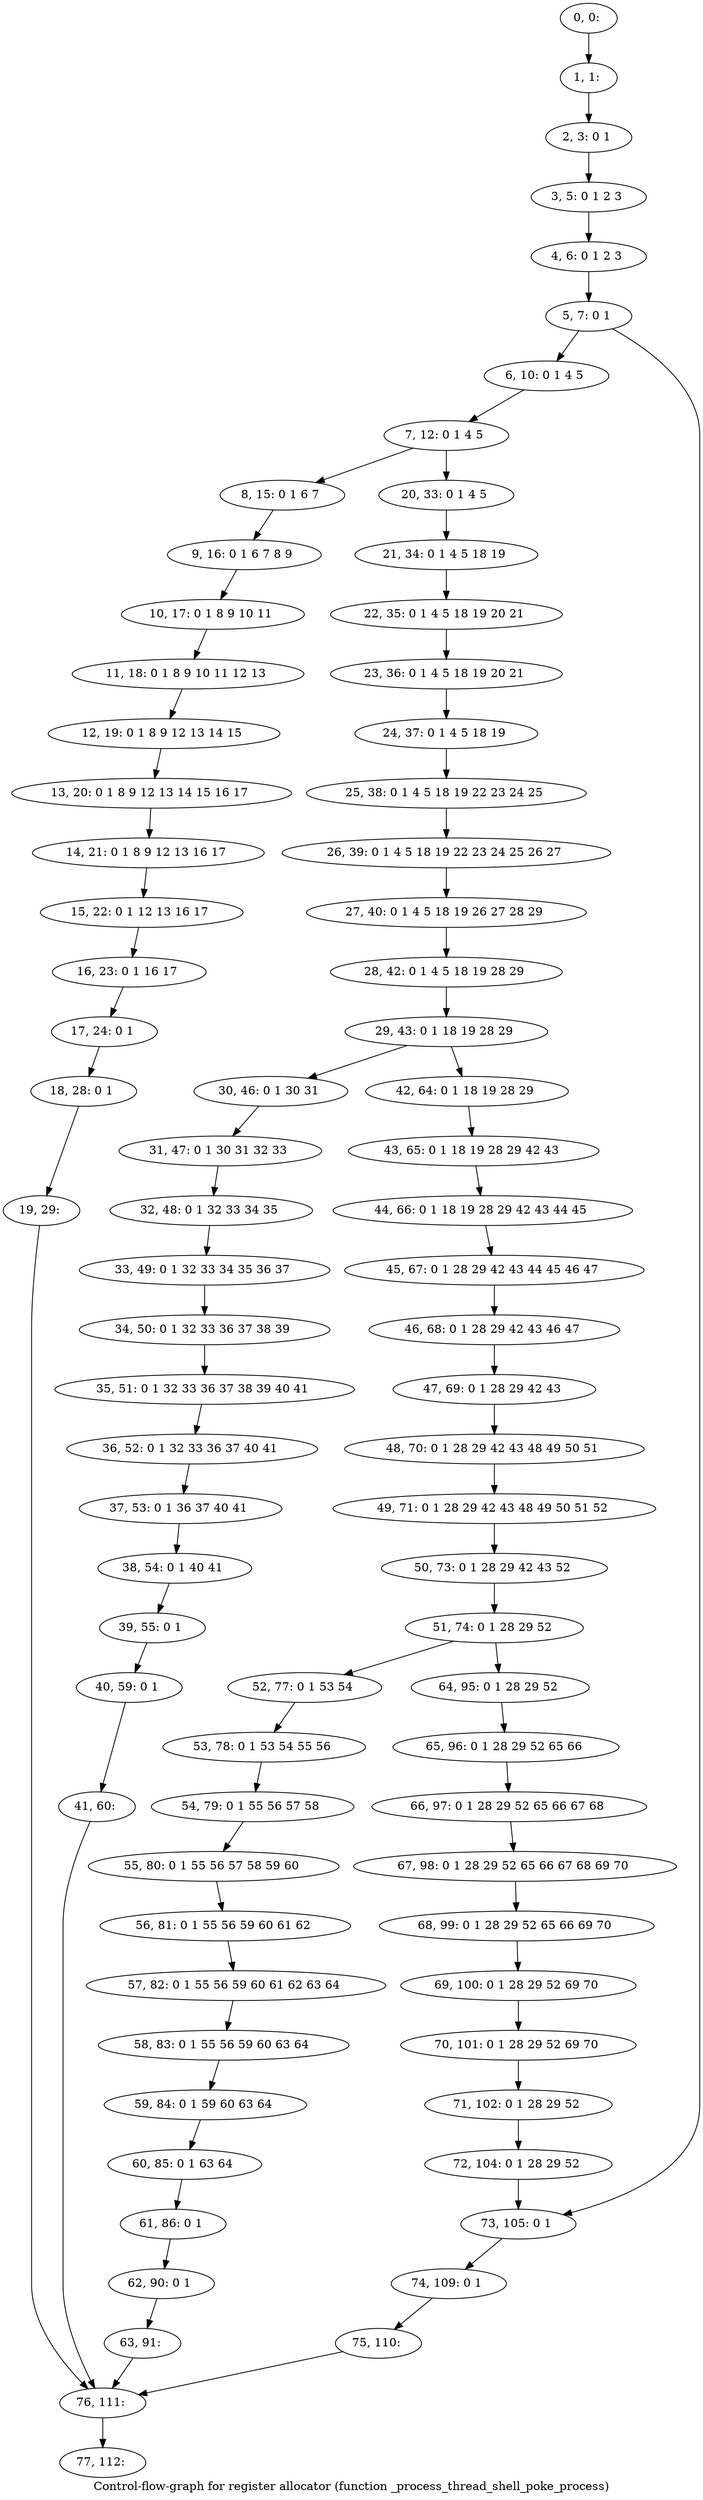 digraph G {
graph [label="Control-flow-graph for register allocator (function _process_thread_shell_poke_process)"]
0[label="0, 0: "];
1[label="1, 1: "];
2[label="2, 3: 0 1 "];
3[label="3, 5: 0 1 2 3 "];
4[label="4, 6: 0 1 2 3 "];
5[label="5, 7: 0 1 "];
6[label="6, 10: 0 1 4 5 "];
7[label="7, 12: 0 1 4 5 "];
8[label="8, 15: 0 1 6 7 "];
9[label="9, 16: 0 1 6 7 8 9 "];
10[label="10, 17: 0 1 8 9 10 11 "];
11[label="11, 18: 0 1 8 9 10 11 12 13 "];
12[label="12, 19: 0 1 8 9 12 13 14 15 "];
13[label="13, 20: 0 1 8 9 12 13 14 15 16 17 "];
14[label="14, 21: 0 1 8 9 12 13 16 17 "];
15[label="15, 22: 0 1 12 13 16 17 "];
16[label="16, 23: 0 1 16 17 "];
17[label="17, 24: 0 1 "];
18[label="18, 28: 0 1 "];
19[label="19, 29: "];
20[label="20, 33: 0 1 4 5 "];
21[label="21, 34: 0 1 4 5 18 19 "];
22[label="22, 35: 0 1 4 5 18 19 20 21 "];
23[label="23, 36: 0 1 4 5 18 19 20 21 "];
24[label="24, 37: 0 1 4 5 18 19 "];
25[label="25, 38: 0 1 4 5 18 19 22 23 24 25 "];
26[label="26, 39: 0 1 4 5 18 19 22 23 24 25 26 27 "];
27[label="27, 40: 0 1 4 5 18 19 26 27 28 29 "];
28[label="28, 42: 0 1 4 5 18 19 28 29 "];
29[label="29, 43: 0 1 18 19 28 29 "];
30[label="30, 46: 0 1 30 31 "];
31[label="31, 47: 0 1 30 31 32 33 "];
32[label="32, 48: 0 1 32 33 34 35 "];
33[label="33, 49: 0 1 32 33 34 35 36 37 "];
34[label="34, 50: 0 1 32 33 36 37 38 39 "];
35[label="35, 51: 0 1 32 33 36 37 38 39 40 41 "];
36[label="36, 52: 0 1 32 33 36 37 40 41 "];
37[label="37, 53: 0 1 36 37 40 41 "];
38[label="38, 54: 0 1 40 41 "];
39[label="39, 55: 0 1 "];
40[label="40, 59: 0 1 "];
41[label="41, 60: "];
42[label="42, 64: 0 1 18 19 28 29 "];
43[label="43, 65: 0 1 18 19 28 29 42 43 "];
44[label="44, 66: 0 1 18 19 28 29 42 43 44 45 "];
45[label="45, 67: 0 1 28 29 42 43 44 45 46 47 "];
46[label="46, 68: 0 1 28 29 42 43 46 47 "];
47[label="47, 69: 0 1 28 29 42 43 "];
48[label="48, 70: 0 1 28 29 42 43 48 49 50 51 "];
49[label="49, 71: 0 1 28 29 42 43 48 49 50 51 52 "];
50[label="50, 73: 0 1 28 29 42 43 52 "];
51[label="51, 74: 0 1 28 29 52 "];
52[label="52, 77: 0 1 53 54 "];
53[label="53, 78: 0 1 53 54 55 56 "];
54[label="54, 79: 0 1 55 56 57 58 "];
55[label="55, 80: 0 1 55 56 57 58 59 60 "];
56[label="56, 81: 0 1 55 56 59 60 61 62 "];
57[label="57, 82: 0 1 55 56 59 60 61 62 63 64 "];
58[label="58, 83: 0 1 55 56 59 60 63 64 "];
59[label="59, 84: 0 1 59 60 63 64 "];
60[label="60, 85: 0 1 63 64 "];
61[label="61, 86: 0 1 "];
62[label="62, 90: 0 1 "];
63[label="63, 91: "];
64[label="64, 95: 0 1 28 29 52 "];
65[label="65, 96: 0 1 28 29 52 65 66 "];
66[label="66, 97: 0 1 28 29 52 65 66 67 68 "];
67[label="67, 98: 0 1 28 29 52 65 66 67 68 69 70 "];
68[label="68, 99: 0 1 28 29 52 65 66 69 70 "];
69[label="69, 100: 0 1 28 29 52 69 70 "];
70[label="70, 101: 0 1 28 29 52 69 70 "];
71[label="71, 102: 0 1 28 29 52 "];
72[label="72, 104: 0 1 28 29 52 "];
73[label="73, 105: 0 1 "];
74[label="74, 109: 0 1 "];
75[label="75, 110: "];
76[label="76, 111: "];
77[label="77, 112: "];
0->1 ;
1->2 ;
2->3 ;
3->4 ;
4->5 ;
5->6 ;
5->73 ;
6->7 ;
7->8 ;
7->20 ;
8->9 ;
9->10 ;
10->11 ;
11->12 ;
12->13 ;
13->14 ;
14->15 ;
15->16 ;
16->17 ;
17->18 ;
18->19 ;
19->76 ;
20->21 ;
21->22 ;
22->23 ;
23->24 ;
24->25 ;
25->26 ;
26->27 ;
27->28 ;
28->29 ;
29->30 ;
29->42 ;
30->31 ;
31->32 ;
32->33 ;
33->34 ;
34->35 ;
35->36 ;
36->37 ;
37->38 ;
38->39 ;
39->40 ;
40->41 ;
41->76 ;
42->43 ;
43->44 ;
44->45 ;
45->46 ;
46->47 ;
47->48 ;
48->49 ;
49->50 ;
50->51 ;
51->52 ;
51->64 ;
52->53 ;
53->54 ;
54->55 ;
55->56 ;
56->57 ;
57->58 ;
58->59 ;
59->60 ;
60->61 ;
61->62 ;
62->63 ;
63->76 ;
64->65 ;
65->66 ;
66->67 ;
67->68 ;
68->69 ;
69->70 ;
70->71 ;
71->72 ;
72->73 ;
73->74 ;
74->75 ;
75->76 ;
76->77 ;
}
